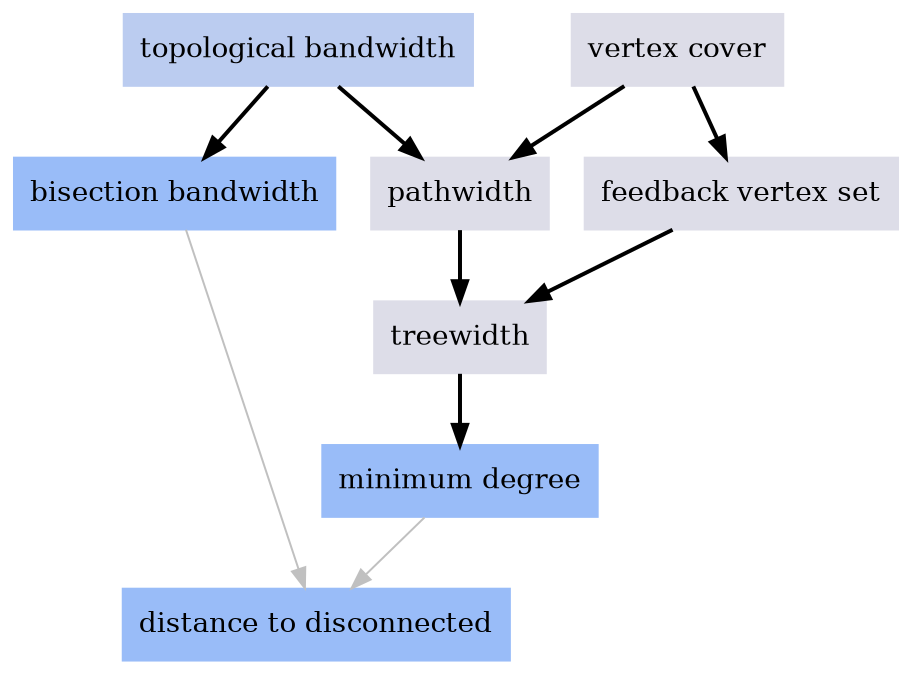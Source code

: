 digraph local_OyLUe4 {
	node [color=lightblue2 style=filled]
	margin=0.04 size="6,6"
	"n_5Q7fuR" [label="treewidth" URL="/parameters/html/5Q7fuR" color="#dddde8" shape=box]
	"n_SnA7Eq" [label="topological bandwidth" URL="/parameters/html/SnA7Eq" color="#bbccf0" shape=box]
	"n_4lp9Yj" [label="vertex cover" URL="/parameters/html/4lp9Yj" color="#dddde8" shape=box]
	"n_GPmOeT" [label="minimum degree" URL="/parameters/html/GPmOeT" color="#99bcf8" shape=box]
	"n_GNOiyB" [label="feedback vertex set" URL="/parameters/html/GNOiyB" color="#dddde8" shape=box]
	"n_ZL7BOP" [label="distance to disconnected" URL="/parameters/html/ZL7BOP" color="#99bcf8" shape=box]
	"n_wUdmUb" [label="bisection bandwidth" URL="/parameters/html/wUdmUb" color="#99bcf8" shape=box]
	"n_VHClqR" [label="pathwidth" URL="/parameters/html/VHClqR" color="#dddde8" shape=box]
	"n_wUdmUb" -> "n_ZL7BOP" [label="" decorate=true lblstyle="above, sloped" color="gray" weight="1"]
	"n_5Q7fuR" -> "n_GPmOeT" [label="" decorate=true lblstyle="above, sloped" weight="100" penwidth="2.0"]
	"n_GPmOeT" -> "n_ZL7BOP" [label="" decorate=true lblstyle="above, sloped" color="gray" weight="1"]
	"n_VHClqR" -> "n_5Q7fuR" [label="" decorate=true lblstyle="above, sloped" weight="100" penwidth="2.0"]
	"n_GNOiyB" -> "n_5Q7fuR" [label="" decorate=true lblstyle="above, sloped" weight="100" penwidth="2.0"]
	"n_SnA7Eq" -> "n_wUdmUb" [label="" decorate=true lblstyle="above, sloped" weight="100" penwidth="2.0"]
	"n_4lp9Yj" -> "n_VHClqR" [label="" decorate=true lblstyle="above, sloped" weight="100" penwidth="2.0"]
	"n_4lp9Yj" -> "n_GNOiyB" [label="" decorate=true lblstyle="above, sloped" weight="100" penwidth="2.0"]
	"n_SnA7Eq" -> "n_VHClqR" [label="" decorate=true lblstyle="above, sloped" weight="100" penwidth="2.0"]
}
